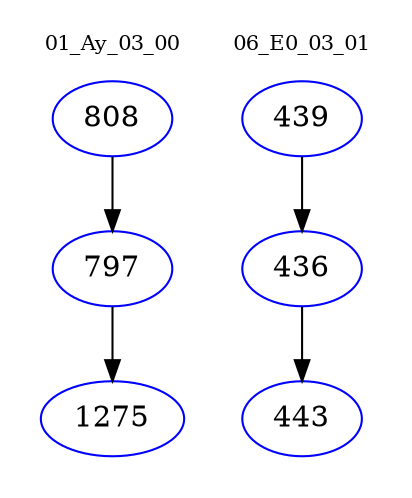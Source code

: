digraph{
subgraph cluster_0 {
color = white
label = "01_Ay_03_00";
fontsize=10;
T0_808 [label="808", color="blue"]
T0_808 -> T0_797 [color="black"]
T0_797 [label="797", color="blue"]
T0_797 -> T0_1275 [color="black"]
T0_1275 [label="1275", color="blue"]
}
subgraph cluster_1 {
color = white
label = "06_E0_03_01";
fontsize=10;
T1_439 [label="439", color="blue"]
T1_439 -> T1_436 [color="black"]
T1_436 [label="436", color="blue"]
T1_436 -> T1_443 [color="black"]
T1_443 [label="443", color="blue"]
}
}
